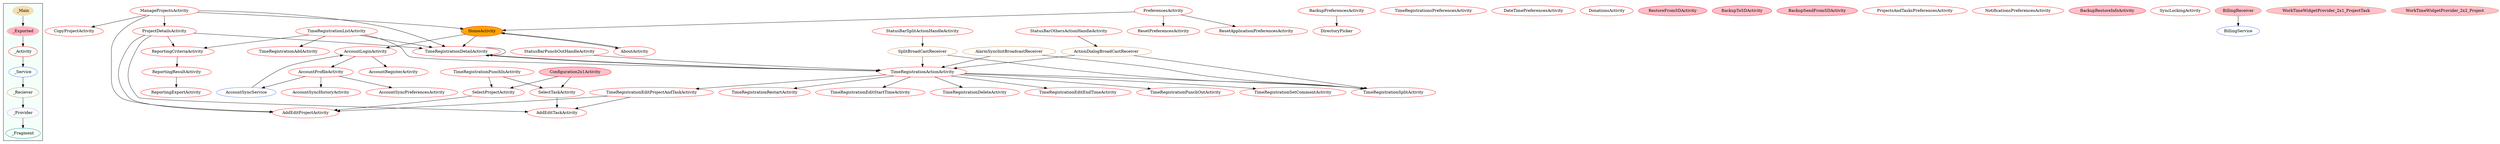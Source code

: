 digraph G {
subgraph cluster_legend{ 
bgcolor=mintcream;
_Activity[color = red];
_Service[color = royalblue];
_Provider[color = violet];
_Reciever[color = peru];
_Fragment[color = teal];
_Main[style=filled, fillcolor=wheat, color = mintcream];
_Exported[style=filled, fillcolor=lightpink, color = mintcream];
_Main -> _Exported -> _Activity -> _Service -> _Reciever -> _Provider -> _Fragment; 
}
TimeRegistrationPunchInActivity[color = red];
ReportingResultActivity[color = red];
DirectoryPicker[color = red];
SelectTaskActivity[color = red];
TimeRegistrationsPreferencesActivity[color = red];
TimeRegistrationSplitActivity[color = red];
TimeRegistrationListActivity[color = red];
TimeRegistrationEditProjectAndTaskActivity[color = red];
PreferencesActivity[color = red];
ManageProjectsActivity[color = red];
ResetPreferencesActivity[color = red];
TimeRegistrationDeleteActivity[color = red];
TimeRegistrationEditEndTimeActivity[color = red];
TimeRegistrationActionActivity[color = red];
DateTimePreferencesActivity[color = red];
DonationsActivity[color = red];
RestoreFromSDActivity[style=filled, fillcolor=pink, color = red];
CopyProjectActivity[color = red];
AddEditTaskActivity[color = red];
Configuration2x1Activity[style=filled, fillcolor=pink, color = red];
TimeRegistrationPunchOutActivity[color = red];
AccountSyncPreferencesActivity[color = red];
BackupToSDActivity[style=filled, fillcolor=pink, color = red];
BackupPreferencesActivity[color = red];
BackupSendFromSDActivity[style=filled, fillcolor=pink, color = red];
AboutActivity[color = red];
StatusBarSplitActionHandleActivity[color = red];
ReportingCriteriaActivity[color = red];
TimeRegistrationSetCommentActivity[color = red];
ProjectDetailsActivity[color = red];
SelectProjectActivity[color = red];
TimeRegistrationRestartActivity[color = red];
StatusBarOthersActionHandleActivity[color = red];
TimeRegistrationAddActivity[color = red];
AccountRegisterActivity[color = red];
TimeRegistrationEditStartTimeActivity[color = red];
ProjectsAndTasksPreferencesActivity[color = red];
AccountProfileActivity[color = red];
AddEditProjectActivity[color = red];
NotificationsPreferencesActivity[color = red];
ResetApplicationPreferencesActivity[color = red];
AccountSyncHistoryActivity[color = red];
BackupRestoreInfoActivity[style=filled, fillcolor=pink, color = red];
AccountLoginActivity[color = red];
SyncLockingActivity[color = red];
TimeRegistrationDetailActivity[color = red];
ReportingExportActivity[color = red];
HomeActivity[style=filled, fillcolor=orange, color = red];
StatusBarPunchOutHandleActivity[color = red];
AccountSyncService[color = royalblue];
BillingService[color = royalblue];
WorkTimeWidgetProvider_2x1_ProjectTask[style=filled, fillcolor=pink, color = peru];
BillingReceiver[style=filled, fillcolor=pink, color = peru];
AlarmSyncInitBroadcastReceiver[color = peru];
ActionDialogBroadCastReceiver[color = peru];
WorkTimeWidgetProvider_2x2_Project[style=filled, fillcolor=pink, color = peru];
SplitBroadCastReceiver[color = peru];
TimeRegistrationPunchInActivity->SelectProjectActivity;
TimeRegistrationPunchInActivity->SelectTaskActivity;
ProjectDetailsActivity->AddEditTaskActivity;
ProjectDetailsActivity->ReportingCriteriaActivity;
ProjectDetailsActivity->TimeRegistrationDetailActivity;
ProjectDetailsActivity->AddEditProjectActivity;
ReportingResultActivity->ReportingExportActivity;
SelectTaskActivity->AddEditTaskActivity;
SelectProjectActivity->AddEditProjectActivity;
BillingReceiver->BillingService;
ActionDialogBroadCastReceiver->TimeRegistrationActionActivity;
ActionDialogBroadCastReceiver->TimeRegistrationSplitActivity;
TimeRegistrationListActivity->TimeRegistrationActionActivity;
TimeRegistrationListActivity->TimeRegistrationDetailActivity;
TimeRegistrationListActivity->ReportingCriteriaActivity;
TimeRegistrationListActivity->TimeRegistrationAddActivity;
SplitBroadCastReceiver->TimeRegistrationSplitActivity;
SplitBroadCastReceiver->TimeRegistrationActionActivity;
StatusBarOthersActionHandleActivity->ActionDialogBroadCastReceiver;
TimeRegistrationEditProjectAndTaskActivity->AddEditTaskActivity;
TimeRegistrationEditProjectAndTaskActivity->AddEditProjectActivity;
PreferencesActivity->ResetPreferencesActivity;
PreferencesActivity->ResetApplicationPreferencesActivity;
PreferencesActivity->HomeActivity;
ManageProjectsActivity->TimeRegistrationDetailActivity;
ManageProjectsActivity->CopyProjectActivity;
ManageProjectsActivity->AddEditProjectActivity;
ManageProjectsActivity->ProjectDetailsActivity;
ManageProjectsActivity->HomeActivity;
AlarmSyncInitBroadcastReceiver->TimeRegistrationActionActivity;
AlarmSyncInitBroadcastReceiver->TimeRegistrationSplitActivity;
AccountProfileActivity->AccountSyncService;
AccountProfileActivity->AccountSyncPreferencesActivity;
AccountProfileActivity->AccountSyncHistoryActivity;
TimeRegistrationActionActivity->TimeRegistrationDeleteActivity;
TimeRegistrationActionActivity->TimeRegistrationRestartActivity;
TimeRegistrationActionActivity->TimeRegistrationSplitActivity;
TimeRegistrationActionActivity->TimeRegistrationEditProjectAndTaskActivity;
TimeRegistrationActionActivity->TimeRegistrationSetCommentActivity;
TimeRegistrationActionActivity->TimeRegistrationEditStartTimeActivity;
TimeRegistrationActionActivity->TimeRegistrationEditEndTimeActivity;
TimeRegistrationActionActivity->TimeRegistrationDetailActivity;
TimeRegistrationActionActivity->TimeRegistrationPunchOutActivity;
AccountSyncService->AccountLoginActivity;
Configuration2x1Activity->SelectProjectActivity;
Configuration2x1Activity->SelectTaskActivity;
AccountLoginActivity->AccountProfileActivity;
AccountLoginActivity->AccountRegisterActivity;
TimeRegistrationDetailActivity->TimeRegistrationDetailActivity;
TimeRegistrationDetailActivity->TimeRegistrationActionActivity;
BackupPreferencesActivity->DirectoryPicker;
AboutActivity->HomeActivity;
StatusBarSplitActionHandleActivity->SplitBroadCastReceiver;
ReportingCriteriaActivity->ReportingResultActivity;
HomeActivity->AboutActivity;
HomeActivity->TimeRegistrationDetailActivity;
HomeActivity->AccountLoginActivity;
StatusBarPunchOutHandleActivity->TimeRegistrationActionActivity;
}
